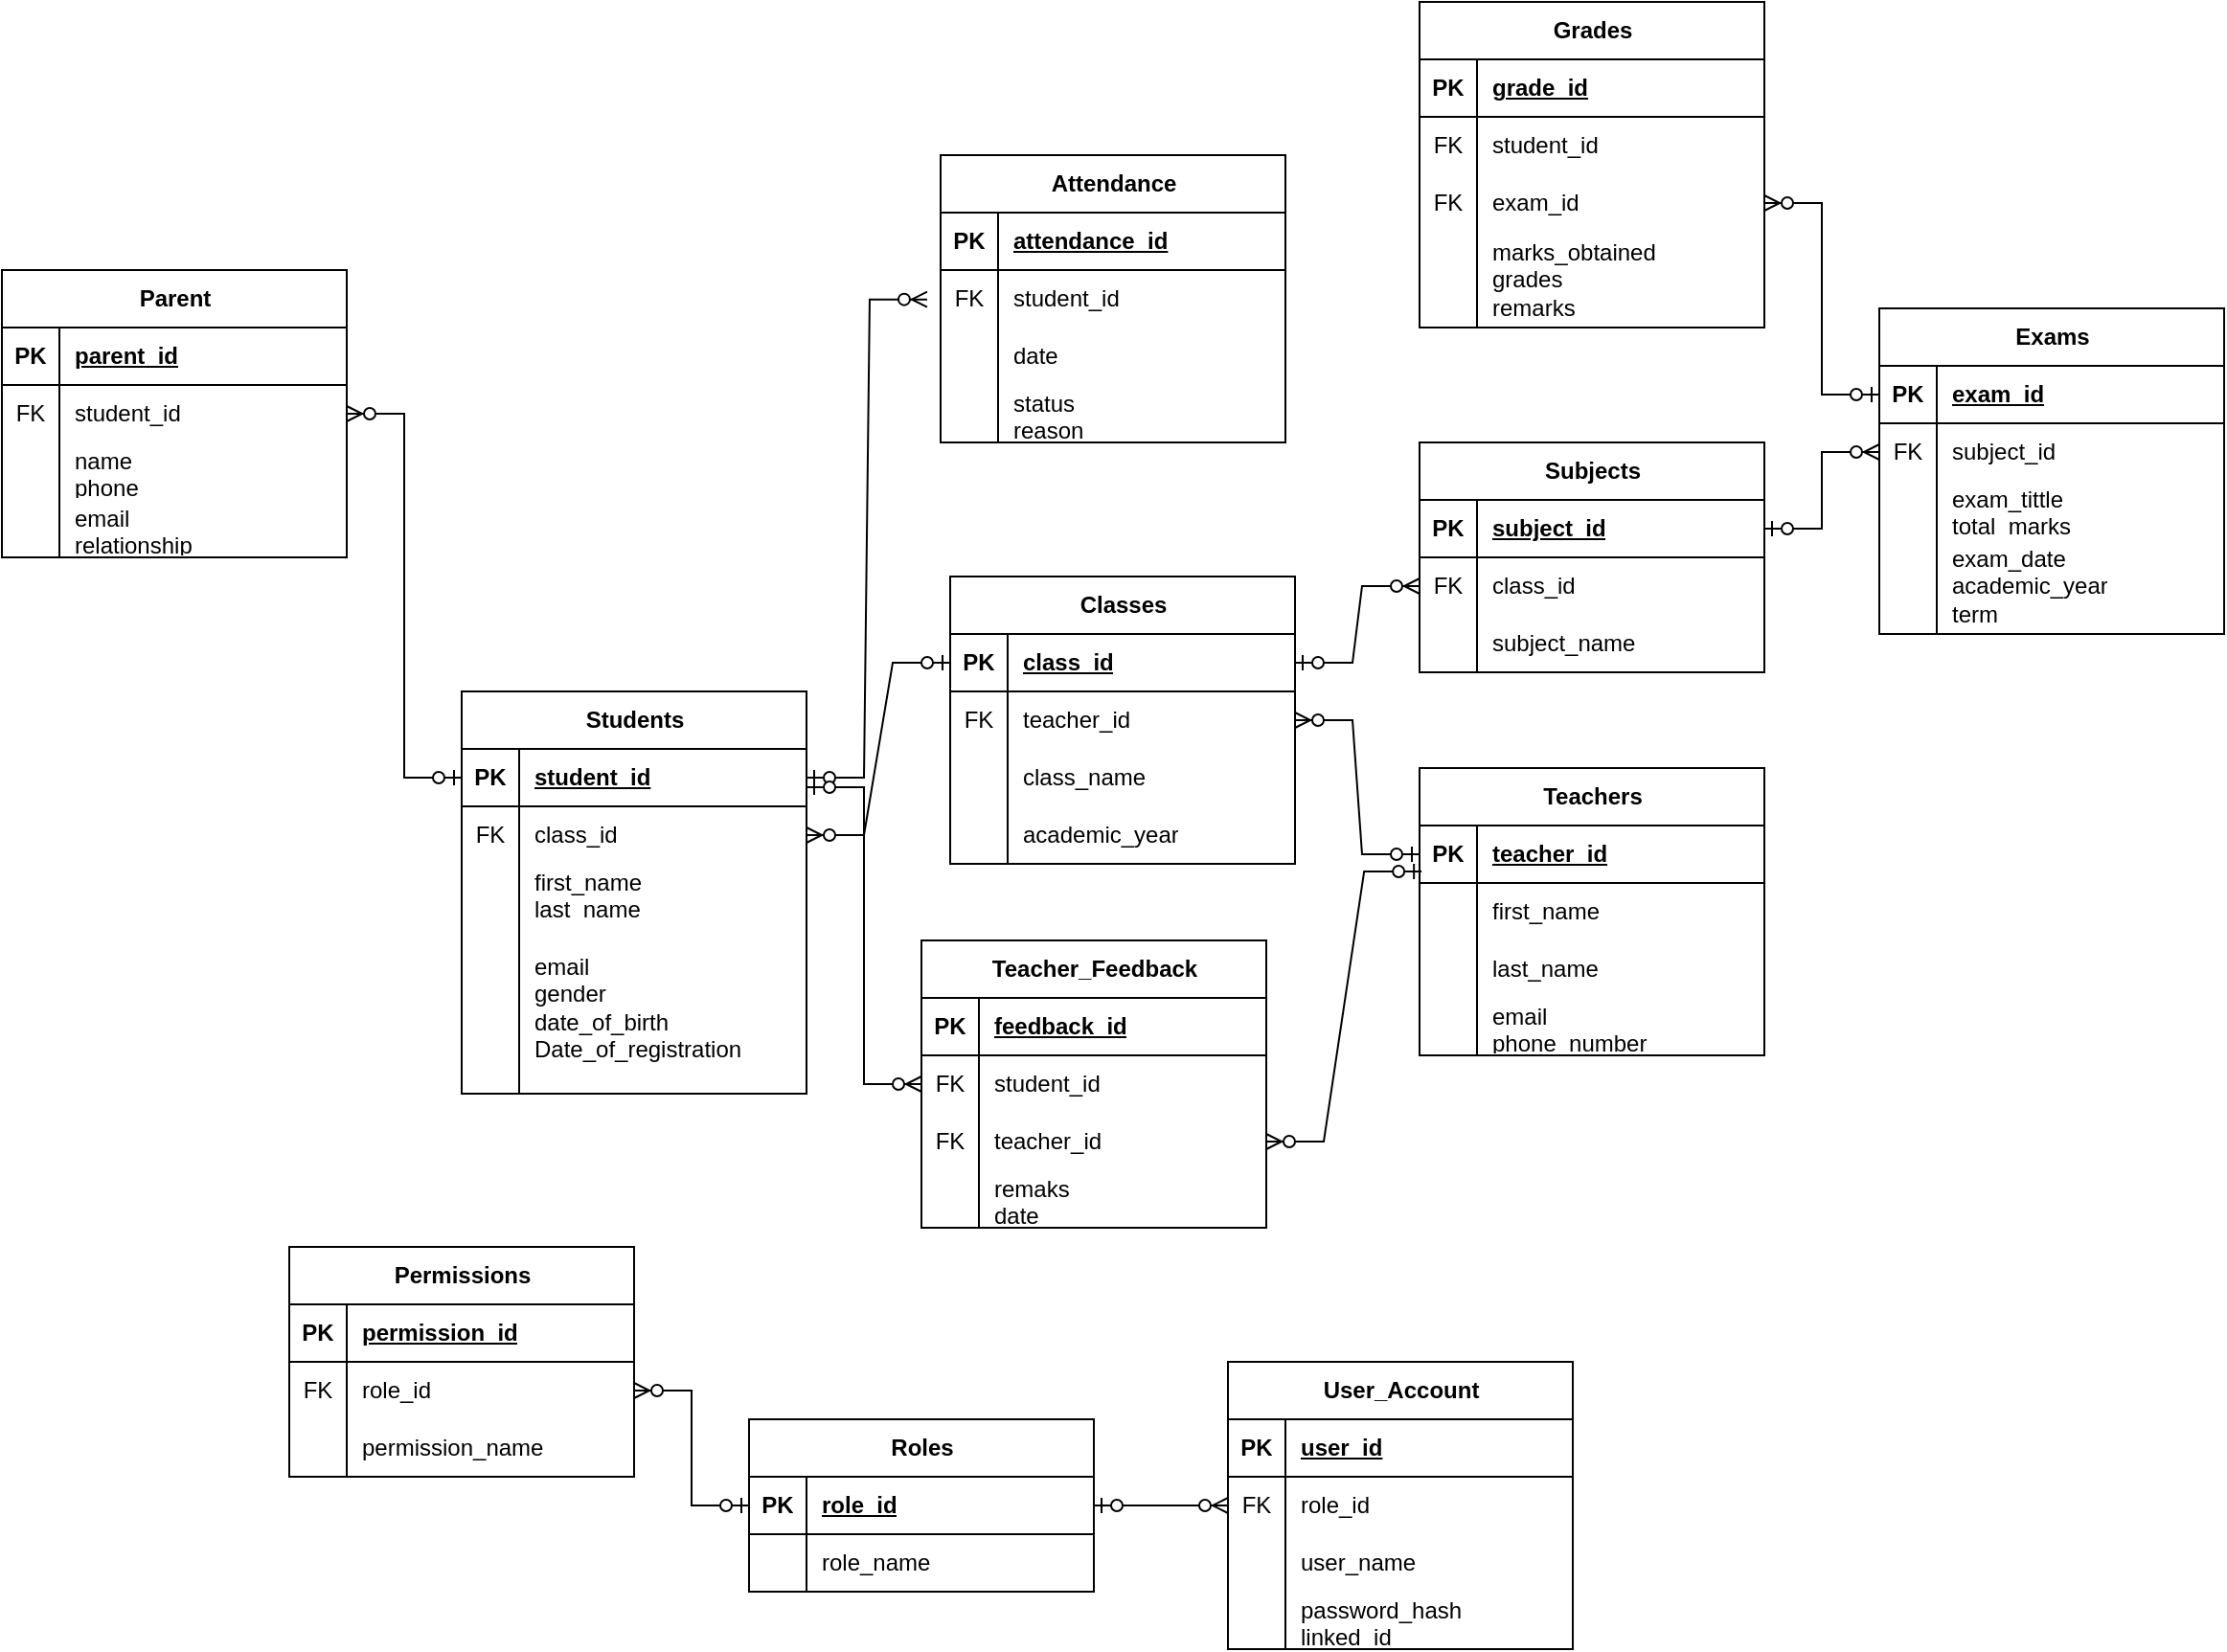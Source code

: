 <mxfile version="26.2.2">
  <diagram id="R2lEEEUBdFMjLlhIrx00" name="Page-1">
    <mxGraphModel dx="1877" dy="1664" grid="1" gridSize="10" guides="1" tooltips="1" connect="1" arrows="1" fold="1" page="1" pageScale="1" pageWidth="850" pageHeight="1100" math="0" shadow="0" extFonts="Permanent Marker^https://fonts.googleapis.com/css?family=Permanent+Marker">
      <root>
        <mxCell id="0" />
        <mxCell id="1" parent="0" />
        <mxCell id="EGxuJ9Sn9qYfbI9PduXL-1" value="Students" style="shape=table;startSize=30;container=1;collapsible=1;childLayout=tableLayout;fixedRows=1;rowLines=0;fontStyle=1;align=center;resizeLast=1;html=1;" vertex="1" parent="1">
          <mxGeometry x="80" y="-110" width="180" height="210" as="geometry" />
        </mxCell>
        <mxCell id="EGxuJ9Sn9qYfbI9PduXL-2" value="" style="shape=tableRow;horizontal=0;startSize=0;swimlaneHead=0;swimlaneBody=0;fillColor=none;collapsible=0;dropTarget=0;points=[[0,0.5],[1,0.5]];portConstraint=eastwest;top=0;left=0;right=0;bottom=1;" vertex="1" parent="EGxuJ9Sn9qYfbI9PduXL-1">
          <mxGeometry y="30" width="180" height="30" as="geometry" />
        </mxCell>
        <mxCell id="EGxuJ9Sn9qYfbI9PduXL-3" value="PK" style="shape=partialRectangle;connectable=0;fillColor=none;top=0;left=0;bottom=0;right=0;fontStyle=1;overflow=hidden;whiteSpace=wrap;html=1;" vertex="1" parent="EGxuJ9Sn9qYfbI9PduXL-2">
          <mxGeometry width="30" height="30" as="geometry">
            <mxRectangle width="30" height="30" as="alternateBounds" />
          </mxGeometry>
        </mxCell>
        <mxCell id="EGxuJ9Sn9qYfbI9PduXL-4" value="student_id" style="shape=partialRectangle;connectable=0;fillColor=none;top=0;left=0;bottom=0;right=0;align=left;spacingLeft=6;fontStyle=5;overflow=hidden;whiteSpace=wrap;html=1;" vertex="1" parent="EGxuJ9Sn9qYfbI9PduXL-2">
          <mxGeometry x="30" width="150" height="30" as="geometry">
            <mxRectangle width="150" height="30" as="alternateBounds" />
          </mxGeometry>
        </mxCell>
        <mxCell id="EGxuJ9Sn9qYfbI9PduXL-5" value="" style="shape=tableRow;horizontal=0;startSize=0;swimlaneHead=0;swimlaneBody=0;fillColor=none;collapsible=0;dropTarget=0;points=[[0,0.5],[1,0.5]];portConstraint=eastwest;top=0;left=0;right=0;bottom=0;" vertex="1" parent="EGxuJ9Sn9qYfbI9PduXL-1">
          <mxGeometry y="60" width="180" height="30" as="geometry" />
        </mxCell>
        <mxCell id="EGxuJ9Sn9qYfbI9PduXL-6" value="FK" style="shape=partialRectangle;connectable=0;fillColor=none;top=0;left=0;bottom=0;right=0;editable=1;overflow=hidden;whiteSpace=wrap;html=1;" vertex="1" parent="EGxuJ9Sn9qYfbI9PduXL-5">
          <mxGeometry width="30" height="30" as="geometry">
            <mxRectangle width="30" height="30" as="alternateBounds" />
          </mxGeometry>
        </mxCell>
        <mxCell id="EGxuJ9Sn9qYfbI9PduXL-7" value="class_id" style="shape=partialRectangle;connectable=0;fillColor=none;top=0;left=0;bottom=0;right=0;align=left;spacingLeft=6;overflow=hidden;whiteSpace=wrap;html=1;" vertex="1" parent="EGxuJ9Sn9qYfbI9PduXL-5">
          <mxGeometry x="30" width="150" height="30" as="geometry">
            <mxRectangle width="150" height="30" as="alternateBounds" />
          </mxGeometry>
        </mxCell>
        <mxCell id="EGxuJ9Sn9qYfbI9PduXL-8" value="" style="shape=tableRow;horizontal=0;startSize=0;swimlaneHead=0;swimlaneBody=0;fillColor=none;collapsible=0;dropTarget=0;points=[[0,0.5],[1,0.5]];portConstraint=eastwest;top=0;left=0;right=0;bottom=0;" vertex="1" parent="EGxuJ9Sn9qYfbI9PduXL-1">
          <mxGeometry y="90" width="180" height="30" as="geometry" />
        </mxCell>
        <mxCell id="EGxuJ9Sn9qYfbI9PduXL-9" value="" style="shape=partialRectangle;connectable=0;fillColor=none;top=0;left=0;bottom=0;right=0;editable=1;overflow=hidden;whiteSpace=wrap;html=1;" vertex="1" parent="EGxuJ9Sn9qYfbI9PduXL-8">
          <mxGeometry width="30" height="30" as="geometry">
            <mxRectangle width="30" height="30" as="alternateBounds" />
          </mxGeometry>
        </mxCell>
        <mxCell id="EGxuJ9Sn9qYfbI9PduXL-10" value="first_name&lt;div&gt;last_name&lt;/div&gt;&lt;div&gt;&lt;br&gt;&lt;/div&gt;" style="shape=partialRectangle;connectable=0;fillColor=none;top=0;left=0;bottom=0;right=0;align=left;spacingLeft=6;overflow=hidden;whiteSpace=wrap;html=1;" vertex="1" parent="EGxuJ9Sn9qYfbI9PduXL-8">
          <mxGeometry x="30" width="150" height="30" as="geometry">
            <mxRectangle width="150" height="30" as="alternateBounds" />
          </mxGeometry>
        </mxCell>
        <mxCell id="EGxuJ9Sn9qYfbI9PduXL-11" value="" style="shape=tableRow;horizontal=0;startSize=0;swimlaneHead=0;swimlaneBody=0;fillColor=none;collapsible=0;dropTarget=0;points=[[0,0.5],[1,0.5]];portConstraint=eastwest;top=0;left=0;right=0;bottom=0;" vertex="1" parent="EGxuJ9Sn9qYfbI9PduXL-1">
          <mxGeometry y="120" width="180" height="90" as="geometry" />
        </mxCell>
        <mxCell id="EGxuJ9Sn9qYfbI9PduXL-12" value="" style="shape=partialRectangle;connectable=0;fillColor=none;top=0;left=0;bottom=0;right=0;editable=1;overflow=hidden;whiteSpace=wrap;html=1;" vertex="1" parent="EGxuJ9Sn9qYfbI9PduXL-11">
          <mxGeometry width="30" height="90" as="geometry">
            <mxRectangle width="30" height="90" as="alternateBounds" />
          </mxGeometry>
        </mxCell>
        <mxCell id="EGxuJ9Sn9qYfbI9PduXL-13" value="&lt;div&gt;email&lt;/div&gt;&lt;div&gt;gender&lt;/div&gt;&lt;div&gt;date_of_birth&lt;/div&gt;&lt;div&gt;Date_of_registration&lt;/div&gt;" style="shape=partialRectangle;connectable=0;fillColor=none;top=0;left=0;bottom=0;right=0;align=left;spacingLeft=6;overflow=hidden;whiteSpace=wrap;html=1;" vertex="1" parent="EGxuJ9Sn9qYfbI9PduXL-11">
          <mxGeometry x="30" width="150" height="90" as="geometry">
            <mxRectangle width="150" height="90" as="alternateBounds" />
          </mxGeometry>
        </mxCell>
        <mxCell id="EGxuJ9Sn9qYfbI9PduXL-27" value="Classes" style="shape=table;startSize=30;container=1;collapsible=1;childLayout=tableLayout;fixedRows=1;rowLines=0;fontStyle=1;align=center;resizeLast=1;html=1;" vertex="1" parent="1">
          <mxGeometry x="335" y="-170" width="180" height="150" as="geometry" />
        </mxCell>
        <mxCell id="EGxuJ9Sn9qYfbI9PduXL-28" value="" style="shape=tableRow;horizontal=0;startSize=0;swimlaneHead=0;swimlaneBody=0;fillColor=none;collapsible=0;dropTarget=0;points=[[0,0.5],[1,0.5]];portConstraint=eastwest;top=0;left=0;right=0;bottom=1;" vertex="1" parent="EGxuJ9Sn9qYfbI9PduXL-27">
          <mxGeometry y="30" width="180" height="30" as="geometry" />
        </mxCell>
        <mxCell id="EGxuJ9Sn9qYfbI9PduXL-29" value="PK" style="shape=partialRectangle;connectable=0;fillColor=none;top=0;left=0;bottom=0;right=0;fontStyle=1;overflow=hidden;whiteSpace=wrap;html=1;" vertex="1" parent="EGxuJ9Sn9qYfbI9PduXL-28">
          <mxGeometry width="30" height="30" as="geometry">
            <mxRectangle width="30" height="30" as="alternateBounds" />
          </mxGeometry>
        </mxCell>
        <mxCell id="EGxuJ9Sn9qYfbI9PduXL-30" value="class_id" style="shape=partialRectangle;connectable=0;fillColor=none;top=0;left=0;bottom=0;right=0;align=left;spacingLeft=6;fontStyle=5;overflow=hidden;whiteSpace=wrap;html=1;" vertex="1" parent="EGxuJ9Sn9qYfbI9PduXL-28">
          <mxGeometry x="30" width="150" height="30" as="geometry">
            <mxRectangle width="150" height="30" as="alternateBounds" />
          </mxGeometry>
        </mxCell>
        <mxCell id="EGxuJ9Sn9qYfbI9PduXL-31" value="" style="shape=tableRow;horizontal=0;startSize=0;swimlaneHead=0;swimlaneBody=0;fillColor=none;collapsible=0;dropTarget=0;points=[[0,0.5],[1,0.5]];portConstraint=eastwest;top=0;left=0;right=0;bottom=0;" vertex="1" parent="EGxuJ9Sn9qYfbI9PduXL-27">
          <mxGeometry y="60" width="180" height="30" as="geometry" />
        </mxCell>
        <mxCell id="EGxuJ9Sn9qYfbI9PduXL-32" value="FK" style="shape=partialRectangle;connectable=0;fillColor=none;top=0;left=0;bottom=0;right=0;editable=1;overflow=hidden;whiteSpace=wrap;html=1;" vertex="1" parent="EGxuJ9Sn9qYfbI9PduXL-31">
          <mxGeometry width="30" height="30" as="geometry">
            <mxRectangle width="30" height="30" as="alternateBounds" />
          </mxGeometry>
        </mxCell>
        <mxCell id="EGxuJ9Sn9qYfbI9PduXL-33" value="teacher_id" style="shape=partialRectangle;connectable=0;fillColor=none;top=0;left=0;bottom=0;right=0;align=left;spacingLeft=6;overflow=hidden;whiteSpace=wrap;html=1;" vertex="1" parent="EGxuJ9Sn9qYfbI9PduXL-31">
          <mxGeometry x="30" width="150" height="30" as="geometry">
            <mxRectangle width="150" height="30" as="alternateBounds" />
          </mxGeometry>
        </mxCell>
        <mxCell id="EGxuJ9Sn9qYfbI9PduXL-34" value="" style="shape=tableRow;horizontal=0;startSize=0;swimlaneHead=0;swimlaneBody=0;fillColor=none;collapsible=0;dropTarget=0;points=[[0,0.5],[1,0.5]];portConstraint=eastwest;top=0;left=0;right=0;bottom=0;" vertex="1" parent="EGxuJ9Sn9qYfbI9PduXL-27">
          <mxGeometry y="90" width="180" height="30" as="geometry" />
        </mxCell>
        <mxCell id="EGxuJ9Sn9qYfbI9PduXL-35" value="" style="shape=partialRectangle;connectable=0;fillColor=none;top=0;left=0;bottom=0;right=0;editable=1;overflow=hidden;whiteSpace=wrap;html=1;" vertex="1" parent="EGxuJ9Sn9qYfbI9PduXL-34">
          <mxGeometry width="30" height="30" as="geometry">
            <mxRectangle width="30" height="30" as="alternateBounds" />
          </mxGeometry>
        </mxCell>
        <mxCell id="EGxuJ9Sn9qYfbI9PduXL-36" value="class_name" style="shape=partialRectangle;connectable=0;fillColor=none;top=0;left=0;bottom=0;right=0;align=left;spacingLeft=6;overflow=hidden;whiteSpace=wrap;html=1;" vertex="1" parent="EGxuJ9Sn9qYfbI9PduXL-34">
          <mxGeometry x="30" width="150" height="30" as="geometry">
            <mxRectangle width="150" height="30" as="alternateBounds" />
          </mxGeometry>
        </mxCell>
        <mxCell id="EGxuJ9Sn9qYfbI9PduXL-37" value="" style="shape=tableRow;horizontal=0;startSize=0;swimlaneHead=0;swimlaneBody=0;fillColor=none;collapsible=0;dropTarget=0;points=[[0,0.5],[1,0.5]];portConstraint=eastwest;top=0;left=0;right=0;bottom=0;" vertex="1" parent="EGxuJ9Sn9qYfbI9PduXL-27">
          <mxGeometry y="120" width="180" height="30" as="geometry" />
        </mxCell>
        <mxCell id="EGxuJ9Sn9qYfbI9PduXL-38" value="" style="shape=partialRectangle;connectable=0;fillColor=none;top=0;left=0;bottom=0;right=0;editable=1;overflow=hidden;whiteSpace=wrap;html=1;" vertex="1" parent="EGxuJ9Sn9qYfbI9PduXL-37">
          <mxGeometry width="30" height="30" as="geometry">
            <mxRectangle width="30" height="30" as="alternateBounds" />
          </mxGeometry>
        </mxCell>
        <mxCell id="EGxuJ9Sn9qYfbI9PduXL-39" value="academic_year" style="shape=partialRectangle;connectable=0;fillColor=none;top=0;left=0;bottom=0;right=0;align=left;spacingLeft=6;overflow=hidden;whiteSpace=wrap;html=1;" vertex="1" parent="EGxuJ9Sn9qYfbI9PduXL-37">
          <mxGeometry x="30" width="150" height="30" as="geometry">
            <mxRectangle width="150" height="30" as="alternateBounds" />
          </mxGeometry>
        </mxCell>
        <mxCell id="EGxuJ9Sn9qYfbI9PduXL-40" value="Subjects" style="shape=table;startSize=30;container=1;collapsible=1;childLayout=tableLayout;fixedRows=1;rowLines=0;fontStyle=1;align=center;resizeLast=1;html=1;" vertex="1" parent="1">
          <mxGeometry x="580" y="-240" width="180" height="120" as="geometry" />
        </mxCell>
        <mxCell id="EGxuJ9Sn9qYfbI9PduXL-41" value="" style="shape=tableRow;horizontal=0;startSize=0;swimlaneHead=0;swimlaneBody=0;fillColor=none;collapsible=0;dropTarget=0;points=[[0,0.5],[1,0.5]];portConstraint=eastwest;top=0;left=0;right=0;bottom=1;" vertex="1" parent="EGxuJ9Sn9qYfbI9PduXL-40">
          <mxGeometry y="30" width="180" height="30" as="geometry" />
        </mxCell>
        <mxCell id="EGxuJ9Sn9qYfbI9PduXL-42" value="PK" style="shape=partialRectangle;connectable=0;fillColor=none;top=0;left=0;bottom=0;right=0;fontStyle=1;overflow=hidden;whiteSpace=wrap;html=1;" vertex="1" parent="EGxuJ9Sn9qYfbI9PduXL-41">
          <mxGeometry width="30" height="30" as="geometry">
            <mxRectangle width="30" height="30" as="alternateBounds" />
          </mxGeometry>
        </mxCell>
        <mxCell id="EGxuJ9Sn9qYfbI9PduXL-43" value="subject_id" style="shape=partialRectangle;connectable=0;fillColor=none;top=0;left=0;bottom=0;right=0;align=left;spacingLeft=6;fontStyle=5;overflow=hidden;whiteSpace=wrap;html=1;" vertex="1" parent="EGxuJ9Sn9qYfbI9PduXL-41">
          <mxGeometry x="30" width="150" height="30" as="geometry">
            <mxRectangle width="150" height="30" as="alternateBounds" />
          </mxGeometry>
        </mxCell>
        <mxCell id="EGxuJ9Sn9qYfbI9PduXL-44" value="" style="shape=tableRow;horizontal=0;startSize=0;swimlaneHead=0;swimlaneBody=0;fillColor=none;collapsible=0;dropTarget=0;points=[[0,0.5],[1,0.5]];portConstraint=eastwest;top=0;left=0;right=0;bottom=0;" vertex="1" parent="EGxuJ9Sn9qYfbI9PduXL-40">
          <mxGeometry y="60" width="180" height="30" as="geometry" />
        </mxCell>
        <mxCell id="EGxuJ9Sn9qYfbI9PduXL-45" value="FK" style="shape=partialRectangle;connectable=0;fillColor=none;top=0;left=0;bottom=0;right=0;editable=1;overflow=hidden;whiteSpace=wrap;html=1;" vertex="1" parent="EGxuJ9Sn9qYfbI9PduXL-44">
          <mxGeometry width="30" height="30" as="geometry">
            <mxRectangle width="30" height="30" as="alternateBounds" />
          </mxGeometry>
        </mxCell>
        <mxCell id="EGxuJ9Sn9qYfbI9PduXL-46" value="class_id" style="shape=partialRectangle;connectable=0;fillColor=none;top=0;left=0;bottom=0;right=0;align=left;spacingLeft=6;overflow=hidden;whiteSpace=wrap;html=1;" vertex="1" parent="EGxuJ9Sn9qYfbI9PduXL-44">
          <mxGeometry x="30" width="150" height="30" as="geometry">
            <mxRectangle width="150" height="30" as="alternateBounds" />
          </mxGeometry>
        </mxCell>
        <mxCell id="EGxuJ9Sn9qYfbI9PduXL-47" value="" style="shape=tableRow;horizontal=0;startSize=0;swimlaneHead=0;swimlaneBody=0;fillColor=none;collapsible=0;dropTarget=0;points=[[0,0.5],[1,0.5]];portConstraint=eastwest;top=0;left=0;right=0;bottom=0;" vertex="1" parent="EGxuJ9Sn9qYfbI9PduXL-40">
          <mxGeometry y="90" width="180" height="30" as="geometry" />
        </mxCell>
        <mxCell id="EGxuJ9Sn9qYfbI9PduXL-48" value="" style="shape=partialRectangle;connectable=0;fillColor=none;top=0;left=0;bottom=0;right=0;editable=1;overflow=hidden;whiteSpace=wrap;html=1;" vertex="1" parent="EGxuJ9Sn9qYfbI9PduXL-47">
          <mxGeometry width="30" height="30" as="geometry">
            <mxRectangle width="30" height="30" as="alternateBounds" />
          </mxGeometry>
        </mxCell>
        <mxCell id="EGxuJ9Sn9qYfbI9PduXL-49" value="subject_name" style="shape=partialRectangle;connectable=0;fillColor=none;top=0;left=0;bottom=0;right=0;align=left;spacingLeft=6;overflow=hidden;whiteSpace=wrap;html=1;" vertex="1" parent="EGxuJ9Sn9qYfbI9PduXL-47">
          <mxGeometry x="30" width="150" height="30" as="geometry">
            <mxRectangle width="150" height="30" as="alternateBounds" />
          </mxGeometry>
        </mxCell>
        <mxCell id="EGxuJ9Sn9qYfbI9PduXL-53" value="Teachers" style="shape=table;startSize=30;container=1;collapsible=1;childLayout=tableLayout;fixedRows=1;rowLines=0;fontStyle=1;align=center;resizeLast=1;html=1;" vertex="1" parent="1">
          <mxGeometry x="580" y="-70" width="180" height="150" as="geometry" />
        </mxCell>
        <mxCell id="EGxuJ9Sn9qYfbI9PduXL-54" value="" style="shape=tableRow;horizontal=0;startSize=0;swimlaneHead=0;swimlaneBody=0;fillColor=none;collapsible=0;dropTarget=0;points=[[0,0.5],[1,0.5]];portConstraint=eastwest;top=0;left=0;right=0;bottom=1;" vertex="1" parent="EGxuJ9Sn9qYfbI9PduXL-53">
          <mxGeometry y="30" width="180" height="30" as="geometry" />
        </mxCell>
        <mxCell id="EGxuJ9Sn9qYfbI9PduXL-55" value="PK" style="shape=partialRectangle;connectable=0;fillColor=none;top=0;left=0;bottom=0;right=0;fontStyle=1;overflow=hidden;whiteSpace=wrap;html=1;" vertex="1" parent="EGxuJ9Sn9qYfbI9PduXL-54">
          <mxGeometry width="30" height="30" as="geometry">
            <mxRectangle width="30" height="30" as="alternateBounds" />
          </mxGeometry>
        </mxCell>
        <mxCell id="EGxuJ9Sn9qYfbI9PduXL-56" value="teacher_id" style="shape=partialRectangle;connectable=0;fillColor=none;top=0;left=0;bottom=0;right=0;align=left;spacingLeft=6;fontStyle=5;overflow=hidden;whiteSpace=wrap;html=1;" vertex="1" parent="EGxuJ9Sn9qYfbI9PduXL-54">
          <mxGeometry x="30" width="150" height="30" as="geometry">
            <mxRectangle width="150" height="30" as="alternateBounds" />
          </mxGeometry>
        </mxCell>
        <mxCell id="EGxuJ9Sn9qYfbI9PduXL-57" value="" style="shape=tableRow;horizontal=0;startSize=0;swimlaneHead=0;swimlaneBody=0;fillColor=none;collapsible=0;dropTarget=0;points=[[0,0.5],[1,0.5]];portConstraint=eastwest;top=0;left=0;right=0;bottom=0;" vertex="1" parent="EGxuJ9Sn9qYfbI9PduXL-53">
          <mxGeometry y="60" width="180" height="30" as="geometry" />
        </mxCell>
        <mxCell id="EGxuJ9Sn9qYfbI9PduXL-58" value="" style="shape=partialRectangle;connectable=0;fillColor=none;top=0;left=0;bottom=0;right=0;editable=1;overflow=hidden;whiteSpace=wrap;html=1;" vertex="1" parent="EGxuJ9Sn9qYfbI9PduXL-57">
          <mxGeometry width="30" height="30" as="geometry">
            <mxRectangle width="30" height="30" as="alternateBounds" />
          </mxGeometry>
        </mxCell>
        <mxCell id="EGxuJ9Sn9qYfbI9PduXL-59" value="first_name" style="shape=partialRectangle;connectable=0;fillColor=none;top=0;left=0;bottom=0;right=0;align=left;spacingLeft=6;overflow=hidden;whiteSpace=wrap;html=1;" vertex="1" parent="EGxuJ9Sn9qYfbI9PduXL-57">
          <mxGeometry x="30" width="150" height="30" as="geometry">
            <mxRectangle width="150" height="30" as="alternateBounds" />
          </mxGeometry>
        </mxCell>
        <mxCell id="EGxuJ9Sn9qYfbI9PduXL-60" value="" style="shape=tableRow;horizontal=0;startSize=0;swimlaneHead=0;swimlaneBody=0;fillColor=none;collapsible=0;dropTarget=0;points=[[0,0.5],[1,0.5]];portConstraint=eastwest;top=0;left=0;right=0;bottom=0;" vertex="1" parent="EGxuJ9Sn9qYfbI9PduXL-53">
          <mxGeometry y="90" width="180" height="30" as="geometry" />
        </mxCell>
        <mxCell id="EGxuJ9Sn9qYfbI9PduXL-61" value="" style="shape=partialRectangle;connectable=0;fillColor=none;top=0;left=0;bottom=0;right=0;editable=1;overflow=hidden;whiteSpace=wrap;html=1;" vertex="1" parent="EGxuJ9Sn9qYfbI9PduXL-60">
          <mxGeometry width="30" height="30" as="geometry">
            <mxRectangle width="30" height="30" as="alternateBounds" />
          </mxGeometry>
        </mxCell>
        <mxCell id="EGxuJ9Sn9qYfbI9PduXL-62" value="last_name" style="shape=partialRectangle;connectable=0;fillColor=none;top=0;left=0;bottom=0;right=0;align=left;spacingLeft=6;overflow=hidden;whiteSpace=wrap;html=1;" vertex="1" parent="EGxuJ9Sn9qYfbI9PduXL-60">
          <mxGeometry x="30" width="150" height="30" as="geometry">
            <mxRectangle width="150" height="30" as="alternateBounds" />
          </mxGeometry>
        </mxCell>
        <mxCell id="EGxuJ9Sn9qYfbI9PduXL-63" value="" style="shape=tableRow;horizontal=0;startSize=0;swimlaneHead=0;swimlaneBody=0;fillColor=none;collapsible=0;dropTarget=0;points=[[0,0.5],[1,0.5]];portConstraint=eastwest;top=0;left=0;right=0;bottom=0;" vertex="1" parent="EGxuJ9Sn9qYfbI9PduXL-53">
          <mxGeometry y="120" width="180" height="30" as="geometry" />
        </mxCell>
        <mxCell id="EGxuJ9Sn9qYfbI9PduXL-64" value="" style="shape=partialRectangle;connectable=0;fillColor=none;top=0;left=0;bottom=0;right=0;editable=1;overflow=hidden;whiteSpace=wrap;html=1;" vertex="1" parent="EGxuJ9Sn9qYfbI9PduXL-63">
          <mxGeometry width="30" height="30" as="geometry">
            <mxRectangle width="30" height="30" as="alternateBounds" />
          </mxGeometry>
        </mxCell>
        <mxCell id="EGxuJ9Sn9qYfbI9PduXL-65" value="email&lt;div&gt;phone_number&lt;/div&gt;" style="shape=partialRectangle;connectable=0;fillColor=none;top=0;left=0;bottom=0;right=0;align=left;spacingLeft=6;overflow=hidden;whiteSpace=wrap;html=1;" vertex="1" parent="EGxuJ9Sn9qYfbI9PduXL-63">
          <mxGeometry x="30" width="150" height="30" as="geometry">
            <mxRectangle width="150" height="30" as="alternateBounds" />
          </mxGeometry>
        </mxCell>
        <mxCell id="EGxuJ9Sn9qYfbI9PduXL-66" value="Exams" style="shape=table;startSize=30;container=1;collapsible=1;childLayout=tableLayout;fixedRows=1;rowLines=0;fontStyle=1;align=center;resizeLast=1;html=1;" vertex="1" parent="1">
          <mxGeometry x="820" y="-310" width="180" height="170" as="geometry" />
        </mxCell>
        <mxCell id="EGxuJ9Sn9qYfbI9PduXL-67" value="" style="shape=tableRow;horizontal=0;startSize=0;swimlaneHead=0;swimlaneBody=0;fillColor=none;collapsible=0;dropTarget=0;points=[[0,0.5],[1,0.5]];portConstraint=eastwest;top=0;left=0;right=0;bottom=1;" vertex="1" parent="EGxuJ9Sn9qYfbI9PduXL-66">
          <mxGeometry y="30" width="180" height="30" as="geometry" />
        </mxCell>
        <mxCell id="EGxuJ9Sn9qYfbI9PduXL-68" value="PK" style="shape=partialRectangle;connectable=0;fillColor=none;top=0;left=0;bottom=0;right=0;fontStyle=1;overflow=hidden;whiteSpace=wrap;html=1;" vertex="1" parent="EGxuJ9Sn9qYfbI9PduXL-67">
          <mxGeometry width="30" height="30" as="geometry">
            <mxRectangle width="30" height="30" as="alternateBounds" />
          </mxGeometry>
        </mxCell>
        <mxCell id="EGxuJ9Sn9qYfbI9PduXL-69" value="exam_id" style="shape=partialRectangle;connectable=0;fillColor=none;top=0;left=0;bottom=0;right=0;align=left;spacingLeft=6;fontStyle=5;overflow=hidden;whiteSpace=wrap;html=1;" vertex="1" parent="EGxuJ9Sn9qYfbI9PduXL-67">
          <mxGeometry x="30" width="150" height="30" as="geometry">
            <mxRectangle width="150" height="30" as="alternateBounds" />
          </mxGeometry>
        </mxCell>
        <mxCell id="EGxuJ9Sn9qYfbI9PduXL-70" value="" style="shape=tableRow;horizontal=0;startSize=0;swimlaneHead=0;swimlaneBody=0;fillColor=none;collapsible=0;dropTarget=0;points=[[0,0.5],[1,0.5]];portConstraint=eastwest;top=0;left=0;right=0;bottom=0;" vertex="1" parent="EGxuJ9Sn9qYfbI9PduXL-66">
          <mxGeometry y="60" width="180" height="30" as="geometry" />
        </mxCell>
        <mxCell id="EGxuJ9Sn9qYfbI9PduXL-71" value="FK" style="shape=partialRectangle;connectable=0;fillColor=none;top=0;left=0;bottom=0;right=0;editable=1;overflow=hidden;whiteSpace=wrap;html=1;" vertex="1" parent="EGxuJ9Sn9qYfbI9PduXL-70">
          <mxGeometry width="30" height="30" as="geometry">
            <mxRectangle width="30" height="30" as="alternateBounds" />
          </mxGeometry>
        </mxCell>
        <mxCell id="EGxuJ9Sn9qYfbI9PduXL-72" value="subject_id" style="shape=partialRectangle;connectable=0;fillColor=none;top=0;left=0;bottom=0;right=0;align=left;spacingLeft=6;overflow=hidden;whiteSpace=wrap;html=1;" vertex="1" parent="EGxuJ9Sn9qYfbI9PduXL-70">
          <mxGeometry x="30" width="150" height="30" as="geometry">
            <mxRectangle width="150" height="30" as="alternateBounds" />
          </mxGeometry>
        </mxCell>
        <mxCell id="EGxuJ9Sn9qYfbI9PduXL-73" value="" style="shape=tableRow;horizontal=0;startSize=0;swimlaneHead=0;swimlaneBody=0;fillColor=none;collapsible=0;dropTarget=0;points=[[0,0.5],[1,0.5]];portConstraint=eastwest;top=0;left=0;right=0;bottom=0;" vertex="1" parent="EGxuJ9Sn9qYfbI9PduXL-66">
          <mxGeometry y="90" width="180" height="30" as="geometry" />
        </mxCell>
        <mxCell id="EGxuJ9Sn9qYfbI9PduXL-74" value="" style="shape=partialRectangle;connectable=0;fillColor=none;top=0;left=0;bottom=0;right=0;editable=1;overflow=hidden;whiteSpace=wrap;html=1;" vertex="1" parent="EGxuJ9Sn9qYfbI9PduXL-73">
          <mxGeometry width="30" height="30" as="geometry">
            <mxRectangle width="30" height="30" as="alternateBounds" />
          </mxGeometry>
        </mxCell>
        <mxCell id="EGxuJ9Sn9qYfbI9PduXL-75" value="exam_tittle&lt;div&gt;total_marks&lt;/div&gt;" style="shape=partialRectangle;connectable=0;fillColor=none;top=0;left=0;bottom=0;right=0;align=left;spacingLeft=6;overflow=hidden;whiteSpace=wrap;html=1;" vertex="1" parent="EGxuJ9Sn9qYfbI9PduXL-73">
          <mxGeometry x="30" width="150" height="30" as="geometry">
            <mxRectangle width="150" height="30" as="alternateBounds" />
          </mxGeometry>
        </mxCell>
        <mxCell id="EGxuJ9Sn9qYfbI9PduXL-76" value="" style="shape=tableRow;horizontal=0;startSize=0;swimlaneHead=0;swimlaneBody=0;fillColor=none;collapsible=0;dropTarget=0;points=[[0,0.5],[1,0.5]];portConstraint=eastwest;top=0;left=0;right=0;bottom=0;" vertex="1" parent="EGxuJ9Sn9qYfbI9PduXL-66">
          <mxGeometry y="120" width="180" height="50" as="geometry" />
        </mxCell>
        <mxCell id="EGxuJ9Sn9qYfbI9PduXL-77" value="" style="shape=partialRectangle;connectable=0;fillColor=none;top=0;left=0;bottom=0;right=0;editable=1;overflow=hidden;whiteSpace=wrap;html=1;" vertex="1" parent="EGxuJ9Sn9qYfbI9PduXL-76">
          <mxGeometry width="30" height="50" as="geometry">
            <mxRectangle width="30" height="50" as="alternateBounds" />
          </mxGeometry>
        </mxCell>
        <mxCell id="EGxuJ9Sn9qYfbI9PduXL-78" value="exam_date&lt;div&gt;academic_year&lt;/div&gt;&lt;div&gt;term&lt;/div&gt;" style="shape=partialRectangle;connectable=0;fillColor=none;top=0;left=0;bottom=0;right=0;align=left;spacingLeft=6;overflow=hidden;whiteSpace=wrap;html=1;" vertex="1" parent="EGxuJ9Sn9qYfbI9PduXL-76">
          <mxGeometry x="30" width="150" height="50" as="geometry">
            <mxRectangle width="150" height="50" as="alternateBounds" />
          </mxGeometry>
        </mxCell>
        <mxCell id="EGxuJ9Sn9qYfbI9PduXL-79" value="Attendance" style="shape=table;startSize=30;container=1;collapsible=1;childLayout=tableLayout;fixedRows=1;rowLines=0;fontStyle=1;align=center;resizeLast=1;html=1;" vertex="1" parent="1">
          <mxGeometry x="330" y="-390" width="180" height="150" as="geometry" />
        </mxCell>
        <mxCell id="EGxuJ9Sn9qYfbI9PduXL-80" value="" style="shape=tableRow;horizontal=0;startSize=0;swimlaneHead=0;swimlaneBody=0;fillColor=none;collapsible=0;dropTarget=0;points=[[0,0.5],[1,0.5]];portConstraint=eastwest;top=0;left=0;right=0;bottom=1;" vertex="1" parent="EGxuJ9Sn9qYfbI9PduXL-79">
          <mxGeometry y="30" width="180" height="30" as="geometry" />
        </mxCell>
        <mxCell id="EGxuJ9Sn9qYfbI9PduXL-81" value="PK" style="shape=partialRectangle;connectable=0;fillColor=none;top=0;left=0;bottom=0;right=0;fontStyle=1;overflow=hidden;whiteSpace=wrap;html=1;" vertex="1" parent="EGxuJ9Sn9qYfbI9PduXL-80">
          <mxGeometry width="30" height="30" as="geometry">
            <mxRectangle width="30" height="30" as="alternateBounds" />
          </mxGeometry>
        </mxCell>
        <mxCell id="EGxuJ9Sn9qYfbI9PduXL-82" value="attendance_id" style="shape=partialRectangle;connectable=0;fillColor=none;top=0;left=0;bottom=0;right=0;align=left;spacingLeft=6;fontStyle=5;overflow=hidden;whiteSpace=wrap;html=1;" vertex="1" parent="EGxuJ9Sn9qYfbI9PduXL-80">
          <mxGeometry x="30" width="150" height="30" as="geometry">
            <mxRectangle width="150" height="30" as="alternateBounds" />
          </mxGeometry>
        </mxCell>
        <mxCell id="EGxuJ9Sn9qYfbI9PduXL-83" value="" style="shape=tableRow;horizontal=0;startSize=0;swimlaneHead=0;swimlaneBody=0;fillColor=none;collapsible=0;dropTarget=0;points=[[0,0.5],[1,0.5]];portConstraint=eastwest;top=0;left=0;right=0;bottom=0;" vertex="1" parent="EGxuJ9Sn9qYfbI9PduXL-79">
          <mxGeometry y="60" width="180" height="30" as="geometry" />
        </mxCell>
        <mxCell id="EGxuJ9Sn9qYfbI9PduXL-84" value="FK" style="shape=partialRectangle;connectable=0;fillColor=none;top=0;left=0;bottom=0;right=0;editable=1;overflow=hidden;whiteSpace=wrap;html=1;" vertex="1" parent="EGxuJ9Sn9qYfbI9PduXL-83">
          <mxGeometry width="30" height="30" as="geometry">
            <mxRectangle width="30" height="30" as="alternateBounds" />
          </mxGeometry>
        </mxCell>
        <mxCell id="EGxuJ9Sn9qYfbI9PduXL-85" value="student_id" style="shape=partialRectangle;connectable=0;fillColor=none;top=0;left=0;bottom=0;right=0;align=left;spacingLeft=6;overflow=hidden;whiteSpace=wrap;html=1;" vertex="1" parent="EGxuJ9Sn9qYfbI9PduXL-83">
          <mxGeometry x="30" width="150" height="30" as="geometry">
            <mxRectangle width="150" height="30" as="alternateBounds" />
          </mxGeometry>
        </mxCell>
        <mxCell id="EGxuJ9Sn9qYfbI9PduXL-86" value="" style="shape=tableRow;horizontal=0;startSize=0;swimlaneHead=0;swimlaneBody=0;fillColor=none;collapsible=0;dropTarget=0;points=[[0,0.5],[1,0.5]];portConstraint=eastwest;top=0;left=0;right=0;bottom=0;" vertex="1" parent="EGxuJ9Sn9qYfbI9PduXL-79">
          <mxGeometry y="90" width="180" height="30" as="geometry" />
        </mxCell>
        <mxCell id="EGxuJ9Sn9qYfbI9PduXL-87" value="" style="shape=partialRectangle;connectable=0;fillColor=none;top=0;left=0;bottom=0;right=0;editable=1;overflow=hidden;whiteSpace=wrap;html=1;" vertex="1" parent="EGxuJ9Sn9qYfbI9PduXL-86">
          <mxGeometry width="30" height="30" as="geometry">
            <mxRectangle width="30" height="30" as="alternateBounds" />
          </mxGeometry>
        </mxCell>
        <mxCell id="EGxuJ9Sn9qYfbI9PduXL-88" value="date" style="shape=partialRectangle;connectable=0;fillColor=none;top=0;left=0;bottom=0;right=0;align=left;spacingLeft=6;overflow=hidden;whiteSpace=wrap;html=1;" vertex="1" parent="EGxuJ9Sn9qYfbI9PduXL-86">
          <mxGeometry x="30" width="150" height="30" as="geometry">
            <mxRectangle width="150" height="30" as="alternateBounds" />
          </mxGeometry>
        </mxCell>
        <mxCell id="EGxuJ9Sn9qYfbI9PduXL-89" value="" style="shape=tableRow;horizontal=0;startSize=0;swimlaneHead=0;swimlaneBody=0;fillColor=none;collapsible=0;dropTarget=0;points=[[0,0.5],[1,0.5]];portConstraint=eastwest;top=0;left=0;right=0;bottom=0;" vertex="1" parent="EGxuJ9Sn9qYfbI9PduXL-79">
          <mxGeometry y="120" width="180" height="30" as="geometry" />
        </mxCell>
        <mxCell id="EGxuJ9Sn9qYfbI9PduXL-90" value="" style="shape=partialRectangle;connectable=0;fillColor=none;top=0;left=0;bottom=0;right=0;editable=1;overflow=hidden;whiteSpace=wrap;html=1;" vertex="1" parent="EGxuJ9Sn9qYfbI9PduXL-89">
          <mxGeometry width="30" height="30" as="geometry">
            <mxRectangle width="30" height="30" as="alternateBounds" />
          </mxGeometry>
        </mxCell>
        <mxCell id="EGxuJ9Sn9qYfbI9PduXL-91" value="status&lt;div&gt;reason&lt;/div&gt;" style="shape=partialRectangle;connectable=0;fillColor=none;top=0;left=0;bottom=0;right=0;align=left;spacingLeft=6;overflow=hidden;whiteSpace=wrap;html=1;" vertex="1" parent="EGxuJ9Sn9qYfbI9PduXL-89">
          <mxGeometry x="30" width="150" height="30" as="geometry">
            <mxRectangle width="150" height="30" as="alternateBounds" />
          </mxGeometry>
        </mxCell>
        <mxCell id="EGxuJ9Sn9qYfbI9PduXL-92" value="Grades" style="shape=table;startSize=30;container=1;collapsible=1;childLayout=tableLayout;fixedRows=1;rowLines=0;fontStyle=1;align=center;resizeLast=1;html=1;" vertex="1" parent="1">
          <mxGeometry x="580" y="-470" width="180" height="170" as="geometry" />
        </mxCell>
        <mxCell id="EGxuJ9Sn9qYfbI9PduXL-93" value="" style="shape=tableRow;horizontal=0;startSize=0;swimlaneHead=0;swimlaneBody=0;fillColor=none;collapsible=0;dropTarget=0;points=[[0,0.5],[1,0.5]];portConstraint=eastwest;top=0;left=0;right=0;bottom=1;" vertex="1" parent="EGxuJ9Sn9qYfbI9PduXL-92">
          <mxGeometry y="30" width="180" height="30" as="geometry" />
        </mxCell>
        <mxCell id="EGxuJ9Sn9qYfbI9PduXL-94" value="PK" style="shape=partialRectangle;connectable=0;fillColor=none;top=0;left=0;bottom=0;right=0;fontStyle=1;overflow=hidden;whiteSpace=wrap;html=1;" vertex="1" parent="EGxuJ9Sn9qYfbI9PduXL-93">
          <mxGeometry width="30" height="30" as="geometry">
            <mxRectangle width="30" height="30" as="alternateBounds" />
          </mxGeometry>
        </mxCell>
        <mxCell id="EGxuJ9Sn9qYfbI9PduXL-95" value="grade_id" style="shape=partialRectangle;connectable=0;fillColor=none;top=0;left=0;bottom=0;right=0;align=left;spacingLeft=6;fontStyle=5;overflow=hidden;whiteSpace=wrap;html=1;" vertex="1" parent="EGxuJ9Sn9qYfbI9PduXL-93">
          <mxGeometry x="30" width="150" height="30" as="geometry">
            <mxRectangle width="150" height="30" as="alternateBounds" />
          </mxGeometry>
        </mxCell>
        <mxCell id="EGxuJ9Sn9qYfbI9PduXL-96" value="" style="shape=tableRow;horizontal=0;startSize=0;swimlaneHead=0;swimlaneBody=0;fillColor=none;collapsible=0;dropTarget=0;points=[[0,0.5],[1,0.5]];portConstraint=eastwest;top=0;left=0;right=0;bottom=0;" vertex="1" parent="EGxuJ9Sn9qYfbI9PduXL-92">
          <mxGeometry y="60" width="180" height="30" as="geometry" />
        </mxCell>
        <mxCell id="EGxuJ9Sn9qYfbI9PduXL-97" value="FK" style="shape=partialRectangle;connectable=0;fillColor=none;top=0;left=0;bottom=0;right=0;editable=1;overflow=hidden;whiteSpace=wrap;html=1;" vertex="1" parent="EGxuJ9Sn9qYfbI9PduXL-96">
          <mxGeometry width="30" height="30" as="geometry">
            <mxRectangle width="30" height="30" as="alternateBounds" />
          </mxGeometry>
        </mxCell>
        <mxCell id="EGxuJ9Sn9qYfbI9PduXL-98" value="student_id" style="shape=partialRectangle;connectable=0;fillColor=none;top=0;left=0;bottom=0;right=0;align=left;spacingLeft=6;overflow=hidden;whiteSpace=wrap;html=1;" vertex="1" parent="EGxuJ9Sn9qYfbI9PduXL-96">
          <mxGeometry x="30" width="150" height="30" as="geometry">
            <mxRectangle width="150" height="30" as="alternateBounds" />
          </mxGeometry>
        </mxCell>
        <mxCell id="EGxuJ9Sn9qYfbI9PduXL-99" value="" style="shape=tableRow;horizontal=0;startSize=0;swimlaneHead=0;swimlaneBody=0;fillColor=none;collapsible=0;dropTarget=0;points=[[0,0.5],[1,0.5]];portConstraint=eastwest;top=0;left=0;right=0;bottom=0;" vertex="1" parent="EGxuJ9Sn9qYfbI9PduXL-92">
          <mxGeometry y="90" width="180" height="30" as="geometry" />
        </mxCell>
        <mxCell id="EGxuJ9Sn9qYfbI9PduXL-100" value="FK" style="shape=partialRectangle;connectable=0;fillColor=none;top=0;left=0;bottom=0;right=0;editable=1;overflow=hidden;whiteSpace=wrap;html=1;" vertex="1" parent="EGxuJ9Sn9qYfbI9PduXL-99">
          <mxGeometry width="30" height="30" as="geometry">
            <mxRectangle width="30" height="30" as="alternateBounds" />
          </mxGeometry>
        </mxCell>
        <mxCell id="EGxuJ9Sn9qYfbI9PduXL-101" value="exam_id" style="shape=partialRectangle;connectable=0;fillColor=none;top=0;left=0;bottom=0;right=0;align=left;spacingLeft=6;overflow=hidden;whiteSpace=wrap;html=1;" vertex="1" parent="EGxuJ9Sn9qYfbI9PduXL-99">
          <mxGeometry x="30" width="150" height="30" as="geometry">
            <mxRectangle width="150" height="30" as="alternateBounds" />
          </mxGeometry>
        </mxCell>
        <mxCell id="EGxuJ9Sn9qYfbI9PduXL-102" value="" style="shape=tableRow;horizontal=0;startSize=0;swimlaneHead=0;swimlaneBody=0;fillColor=none;collapsible=0;dropTarget=0;points=[[0,0.5],[1,0.5]];portConstraint=eastwest;top=0;left=0;right=0;bottom=0;" vertex="1" parent="EGxuJ9Sn9qYfbI9PduXL-92">
          <mxGeometry y="120" width="180" height="50" as="geometry" />
        </mxCell>
        <mxCell id="EGxuJ9Sn9qYfbI9PduXL-103" value="" style="shape=partialRectangle;connectable=0;fillColor=none;top=0;left=0;bottom=0;right=0;editable=1;overflow=hidden;whiteSpace=wrap;html=1;" vertex="1" parent="EGxuJ9Sn9qYfbI9PduXL-102">
          <mxGeometry width="30" height="50" as="geometry">
            <mxRectangle width="30" height="50" as="alternateBounds" />
          </mxGeometry>
        </mxCell>
        <mxCell id="EGxuJ9Sn9qYfbI9PduXL-104" value="marks_obtained&lt;div&gt;grades&lt;/div&gt;&lt;div&gt;remarks&lt;/div&gt;" style="shape=partialRectangle;connectable=0;fillColor=none;top=0;left=0;bottom=0;right=0;align=left;spacingLeft=6;overflow=hidden;whiteSpace=wrap;html=1;" vertex="1" parent="EGxuJ9Sn9qYfbI9PduXL-102">
          <mxGeometry x="30" width="150" height="50" as="geometry">
            <mxRectangle width="150" height="50" as="alternateBounds" />
          </mxGeometry>
        </mxCell>
        <mxCell id="EGxuJ9Sn9qYfbI9PduXL-105" value="Teacher_Feedback" style="shape=table;startSize=30;container=1;collapsible=1;childLayout=tableLayout;fixedRows=1;rowLines=0;fontStyle=1;align=center;resizeLast=1;html=1;" vertex="1" parent="1">
          <mxGeometry x="320" y="20" width="180" height="150" as="geometry" />
        </mxCell>
        <mxCell id="EGxuJ9Sn9qYfbI9PduXL-106" value="" style="shape=tableRow;horizontal=0;startSize=0;swimlaneHead=0;swimlaneBody=0;fillColor=none;collapsible=0;dropTarget=0;points=[[0,0.5],[1,0.5]];portConstraint=eastwest;top=0;left=0;right=0;bottom=1;" vertex="1" parent="EGxuJ9Sn9qYfbI9PduXL-105">
          <mxGeometry y="30" width="180" height="30" as="geometry" />
        </mxCell>
        <mxCell id="EGxuJ9Sn9qYfbI9PduXL-107" value="PK" style="shape=partialRectangle;connectable=0;fillColor=none;top=0;left=0;bottom=0;right=0;fontStyle=1;overflow=hidden;whiteSpace=wrap;html=1;" vertex="1" parent="EGxuJ9Sn9qYfbI9PduXL-106">
          <mxGeometry width="30" height="30" as="geometry">
            <mxRectangle width="30" height="30" as="alternateBounds" />
          </mxGeometry>
        </mxCell>
        <mxCell id="EGxuJ9Sn9qYfbI9PduXL-108" value="feedback_id" style="shape=partialRectangle;connectable=0;fillColor=none;top=0;left=0;bottom=0;right=0;align=left;spacingLeft=6;fontStyle=5;overflow=hidden;whiteSpace=wrap;html=1;" vertex="1" parent="EGxuJ9Sn9qYfbI9PduXL-106">
          <mxGeometry x="30" width="150" height="30" as="geometry">
            <mxRectangle width="150" height="30" as="alternateBounds" />
          </mxGeometry>
        </mxCell>
        <mxCell id="EGxuJ9Sn9qYfbI9PduXL-109" value="" style="shape=tableRow;horizontal=0;startSize=0;swimlaneHead=0;swimlaneBody=0;fillColor=none;collapsible=0;dropTarget=0;points=[[0,0.5],[1,0.5]];portConstraint=eastwest;top=0;left=0;right=0;bottom=0;" vertex="1" parent="EGxuJ9Sn9qYfbI9PduXL-105">
          <mxGeometry y="60" width="180" height="30" as="geometry" />
        </mxCell>
        <mxCell id="EGxuJ9Sn9qYfbI9PduXL-110" value="FK" style="shape=partialRectangle;connectable=0;fillColor=none;top=0;left=0;bottom=0;right=0;editable=1;overflow=hidden;whiteSpace=wrap;html=1;" vertex="1" parent="EGxuJ9Sn9qYfbI9PduXL-109">
          <mxGeometry width="30" height="30" as="geometry">
            <mxRectangle width="30" height="30" as="alternateBounds" />
          </mxGeometry>
        </mxCell>
        <mxCell id="EGxuJ9Sn9qYfbI9PduXL-111" value="student_id" style="shape=partialRectangle;connectable=0;fillColor=none;top=0;left=0;bottom=0;right=0;align=left;spacingLeft=6;overflow=hidden;whiteSpace=wrap;html=1;" vertex="1" parent="EGxuJ9Sn9qYfbI9PduXL-109">
          <mxGeometry x="30" width="150" height="30" as="geometry">
            <mxRectangle width="150" height="30" as="alternateBounds" />
          </mxGeometry>
        </mxCell>
        <mxCell id="EGxuJ9Sn9qYfbI9PduXL-112" value="" style="shape=tableRow;horizontal=0;startSize=0;swimlaneHead=0;swimlaneBody=0;fillColor=none;collapsible=0;dropTarget=0;points=[[0,0.5],[1,0.5]];portConstraint=eastwest;top=0;left=0;right=0;bottom=0;" vertex="1" parent="EGxuJ9Sn9qYfbI9PduXL-105">
          <mxGeometry y="90" width="180" height="30" as="geometry" />
        </mxCell>
        <mxCell id="EGxuJ9Sn9qYfbI9PduXL-113" value="FK" style="shape=partialRectangle;connectable=0;fillColor=none;top=0;left=0;bottom=0;right=0;editable=1;overflow=hidden;whiteSpace=wrap;html=1;" vertex="1" parent="EGxuJ9Sn9qYfbI9PduXL-112">
          <mxGeometry width="30" height="30" as="geometry">
            <mxRectangle width="30" height="30" as="alternateBounds" />
          </mxGeometry>
        </mxCell>
        <mxCell id="EGxuJ9Sn9qYfbI9PduXL-114" value="teacher_id" style="shape=partialRectangle;connectable=0;fillColor=none;top=0;left=0;bottom=0;right=0;align=left;spacingLeft=6;overflow=hidden;whiteSpace=wrap;html=1;" vertex="1" parent="EGxuJ9Sn9qYfbI9PduXL-112">
          <mxGeometry x="30" width="150" height="30" as="geometry">
            <mxRectangle width="150" height="30" as="alternateBounds" />
          </mxGeometry>
        </mxCell>
        <mxCell id="EGxuJ9Sn9qYfbI9PduXL-115" value="" style="shape=tableRow;horizontal=0;startSize=0;swimlaneHead=0;swimlaneBody=0;fillColor=none;collapsible=0;dropTarget=0;points=[[0,0.5],[1,0.5]];portConstraint=eastwest;top=0;left=0;right=0;bottom=0;" vertex="1" parent="EGxuJ9Sn9qYfbI9PduXL-105">
          <mxGeometry y="120" width="180" height="30" as="geometry" />
        </mxCell>
        <mxCell id="EGxuJ9Sn9qYfbI9PduXL-116" value="" style="shape=partialRectangle;connectable=0;fillColor=none;top=0;left=0;bottom=0;right=0;editable=1;overflow=hidden;whiteSpace=wrap;html=1;" vertex="1" parent="EGxuJ9Sn9qYfbI9PduXL-115">
          <mxGeometry width="30" height="30" as="geometry">
            <mxRectangle width="30" height="30" as="alternateBounds" />
          </mxGeometry>
        </mxCell>
        <mxCell id="EGxuJ9Sn9qYfbI9PduXL-117" value="remaks&lt;div&gt;date&lt;/div&gt;" style="shape=partialRectangle;connectable=0;fillColor=none;top=0;left=0;bottom=0;right=0;align=left;spacingLeft=6;overflow=hidden;whiteSpace=wrap;html=1;" vertex="1" parent="EGxuJ9Sn9qYfbI9PduXL-115">
          <mxGeometry x="30" width="150" height="30" as="geometry">
            <mxRectangle width="150" height="30" as="alternateBounds" />
          </mxGeometry>
        </mxCell>
        <mxCell id="EGxuJ9Sn9qYfbI9PduXL-118" value="Roles" style="shape=table;startSize=30;container=1;collapsible=1;childLayout=tableLayout;fixedRows=1;rowLines=0;fontStyle=1;align=center;resizeLast=1;html=1;" vertex="1" parent="1">
          <mxGeometry x="230" y="270" width="180" height="90" as="geometry" />
        </mxCell>
        <mxCell id="EGxuJ9Sn9qYfbI9PduXL-119" value="" style="shape=tableRow;horizontal=0;startSize=0;swimlaneHead=0;swimlaneBody=0;fillColor=none;collapsible=0;dropTarget=0;points=[[0,0.5],[1,0.5]];portConstraint=eastwest;top=0;left=0;right=0;bottom=1;" vertex="1" parent="EGxuJ9Sn9qYfbI9PduXL-118">
          <mxGeometry y="30" width="180" height="30" as="geometry" />
        </mxCell>
        <mxCell id="EGxuJ9Sn9qYfbI9PduXL-120" value="PK" style="shape=partialRectangle;connectable=0;fillColor=none;top=0;left=0;bottom=0;right=0;fontStyle=1;overflow=hidden;whiteSpace=wrap;html=1;" vertex="1" parent="EGxuJ9Sn9qYfbI9PduXL-119">
          <mxGeometry width="30" height="30" as="geometry">
            <mxRectangle width="30" height="30" as="alternateBounds" />
          </mxGeometry>
        </mxCell>
        <mxCell id="EGxuJ9Sn9qYfbI9PduXL-121" value="role_id" style="shape=partialRectangle;connectable=0;fillColor=none;top=0;left=0;bottom=0;right=0;align=left;spacingLeft=6;fontStyle=5;overflow=hidden;whiteSpace=wrap;html=1;" vertex="1" parent="EGxuJ9Sn9qYfbI9PduXL-119">
          <mxGeometry x="30" width="150" height="30" as="geometry">
            <mxRectangle width="150" height="30" as="alternateBounds" />
          </mxGeometry>
        </mxCell>
        <mxCell id="EGxuJ9Sn9qYfbI9PduXL-122" value="" style="shape=tableRow;horizontal=0;startSize=0;swimlaneHead=0;swimlaneBody=0;fillColor=none;collapsible=0;dropTarget=0;points=[[0,0.5],[1,0.5]];portConstraint=eastwest;top=0;left=0;right=0;bottom=0;" vertex="1" parent="EGxuJ9Sn9qYfbI9PduXL-118">
          <mxGeometry y="60" width="180" height="30" as="geometry" />
        </mxCell>
        <mxCell id="EGxuJ9Sn9qYfbI9PduXL-123" value="" style="shape=partialRectangle;connectable=0;fillColor=none;top=0;left=0;bottom=0;right=0;editable=1;overflow=hidden;whiteSpace=wrap;html=1;" vertex="1" parent="EGxuJ9Sn9qYfbI9PduXL-122">
          <mxGeometry width="30" height="30" as="geometry">
            <mxRectangle width="30" height="30" as="alternateBounds" />
          </mxGeometry>
        </mxCell>
        <mxCell id="EGxuJ9Sn9qYfbI9PduXL-124" value="role_name" style="shape=partialRectangle;connectable=0;fillColor=none;top=0;left=0;bottom=0;right=0;align=left;spacingLeft=6;overflow=hidden;whiteSpace=wrap;html=1;" vertex="1" parent="EGxuJ9Sn9qYfbI9PduXL-122">
          <mxGeometry x="30" width="150" height="30" as="geometry">
            <mxRectangle width="150" height="30" as="alternateBounds" />
          </mxGeometry>
        </mxCell>
        <mxCell id="EGxuJ9Sn9qYfbI9PduXL-131" value="Permissions" style="shape=table;startSize=30;container=1;collapsible=1;childLayout=tableLayout;fixedRows=1;rowLines=0;fontStyle=1;align=center;resizeLast=1;html=1;" vertex="1" parent="1">
          <mxGeometry x="-10" y="180" width="180" height="120" as="geometry" />
        </mxCell>
        <mxCell id="EGxuJ9Sn9qYfbI9PduXL-132" value="" style="shape=tableRow;horizontal=0;startSize=0;swimlaneHead=0;swimlaneBody=0;fillColor=none;collapsible=0;dropTarget=0;points=[[0,0.5],[1,0.5]];portConstraint=eastwest;top=0;left=0;right=0;bottom=1;" vertex="1" parent="EGxuJ9Sn9qYfbI9PduXL-131">
          <mxGeometry y="30" width="180" height="30" as="geometry" />
        </mxCell>
        <mxCell id="EGxuJ9Sn9qYfbI9PduXL-133" value="PK" style="shape=partialRectangle;connectable=0;fillColor=none;top=0;left=0;bottom=0;right=0;fontStyle=1;overflow=hidden;whiteSpace=wrap;html=1;" vertex="1" parent="EGxuJ9Sn9qYfbI9PduXL-132">
          <mxGeometry width="30" height="30" as="geometry">
            <mxRectangle width="30" height="30" as="alternateBounds" />
          </mxGeometry>
        </mxCell>
        <mxCell id="EGxuJ9Sn9qYfbI9PduXL-134" value="permission_id" style="shape=partialRectangle;connectable=0;fillColor=none;top=0;left=0;bottom=0;right=0;align=left;spacingLeft=6;fontStyle=5;overflow=hidden;whiteSpace=wrap;html=1;" vertex="1" parent="EGxuJ9Sn9qYfbI9PduXL-132">
          <mxGeometry x="30" width="150" height="30" as="geometry">
            <mxRectangle width="150" height="30" as="alternateBounds" />
          </mxGeometry>
        </mxCell>
        <mxCell id="EGxuJ9Sn9qYfbI9PduXL-135" value="" style="shape=tableRow;horizontal=0;startSize=0;swimlaneHead=0;swimlaneBody=0;fillColor=none;collapsible=0;dropTarget=0;points=[[0,0.5],[1,0.5]];portConstraint=eastwest;top=0;left=0;right=0;bottom=0;" vertex="1" parent="EGxuJ9Sn9qYfbI9PduXL-131">
          <mxGeometry y="60" width="180" height="30" as="geometry" />
        </mxCell>
        <mxCell id="EGxuJ9Sn9qYfbI9PduXL-136" value="FK" style="shape=partialRectangle;connectable=0;fillColor=none;top=0;left=0;bottom=0;right=0;editable=1;overflow=hidden;whiteSpace=wrap;html=1;" vertex="1" parent="EGxuJ9Sn9qYfbI9PduXL-135">
          <mxGeometry width="30" height="30" as="geometry">
            <mxRectangle width="30" height="30" as="alternateBounds" />
          </mxGeometry>
        </mxCell>
        <mxCell id="EGxuJ9Sn9qYfbI9PduXL-137" value="role_id" style="shape=partialRectangle;connectable=0;fillColor=none;top=0;left=0;bottom=0;right=0;align=left;spacingLeft=6;overflow=hidden;whiteSpace=wrap;html=1;" vertex="1" parent="EGxuJ9Sn9qYfbI9PduXL-135">
          <mxGeometry x="30" width="150" height="30" as="geometry">
            <mxRectangle width="150" height="30" as="alternateBounds" />
          </mxGeometry>
        </mxCell>
        <mxCell id="EGxuJ9Sn9qYfbI9PduXL-138" value="" style="shape=tableRow;horizontal=0;startSize=0;swimlaneHead=0;swimlaneBody=0;fillColor=none;collapsible=0;dropTarget=0;points=[[0,0.5],[1,0.5]];portConstraint=eastwest;top=0;left=0;right=0;bottom=0;" vertex="1" parent="EGxuJ9Sn9qYfbI9PduXL-131">
          <mxGeometry y="90" width="180" height="30" as="geometry" />
        </mxCell>
        <mxCell id="EGxuJ9Sn9qYfbI9PduXL-139" value="" style="shape=partialRectangle;connectable=0;fillColor=none;top=0;left=0;bottom=0;right=0;editable=1;overflow=hidden;whiteSpace=wrap;html=1;" vertex="1" parent="EGxuJ9Sn9qYfbI9PduXL-138">
          <mxGeometry width="30" height="30" as="geometry">
            <mxRectangle width="30" height="30" as="alternateBounds" />
          </mxGeometry>
        </mxCell>
        <mxCell id="EGxuJ9Sn9qYfbI9PduXL-140" value="permission_name" style="shape=partialRectangle;connectable=0;fillColor=none;top=0;left=0;bottom=0;right=0;align=left;spacingLeft=6;overflow=hidden;whiteSpace=wrap;html=1;" vertex="1" parent="EGxuJ9Sn9qYfbI9PduXL-138">
          <mxGeometry x="30" width="150" height="30" as="geometry">
            <mxRectangle width="150" height="30" as="alternateBounds" />
          </mxGeometry>
        </mxCell>
        <mxCell id="EGxuJ9Sn9qYfbI9PduXL-144" value="Parent" style="shape=table;startSize=30;container=1;collapsible=1;childLayout=tableLayout;fixedRows=1;rowLines=0;fontStyle=1;align=center;resizeLast=1;html=1;" vertex="1" parent="1">
          <mxGeometry x="-160" y="-330" width="180" height="150" as="geometry" />
        </mxCell>
        <mxCell id="EGxuJ9Sn9qYfbI9PduXL-145" value="" style="shape=tableRow;horizontal=0;startSize=0;swimlaneHead=0;swimlaneBody=0;fillColor=none;collapsible=0;dropTarget=0;points=[[0,0.5],[1,0.5]];portConstraint=eastwest;top=0;left=0;right=0;bottom=1;" vertex="1" parent="EGxuJ9Sn9qYfbI9PduXL-144">
          <mxGeometry y="30" width="180" height="30" as="geometry" />
        </mxCell>
        <mxCell id="EGxuJ9Sn9qYfbI9PduXL-146" value="PK" style="shape=partialRectangle;connectable=0;fillColor=none;top=0;left=0;bottom=0;right=0;fontStyle=1;overflow=hidden;whiteSpace=wrap;html=1;" vertex="1" parent="EGxuJ9Sn9qYfbI9PduXL-145">
          <mxGeometry width="30" height="30" as="geometry">
            <mxRectangle width="30" height="30" as="alternateBounds" />
          </mxGeometry>
        </mxCell>
        <mxCell id="EGxuJ9Sn9qYfbI9PduXL-147" value="parent_id" style="shape=partialRectangle;connectable=0;fillColor=none;top=0;left=0;bottom=0;right=0;align=left;spacingLeft=6;fontStyle=5;overflow=hidden;whiteSpace=wrap;html=1;" vertex="1" parent="EGxuJ9Sn9qYfbI9PduXL-145">
          <mxGeometry x="30" width="150" height="30" as="geometry">
            <mxRectangle width="150" height="30" as="alternateBounds" />
          </mxGeometry>
        </mxCell>
        <mxCell id="EGxuJ9Sn9qYfbI9PduXL-148" value="" style="shape=tableRow;horizontal=0;startSize=0;swimlaneHead=0;swimlaneBody=0;fillColor=none;collapsible=0;dropTarget=0;points=[[0,0.5],[1,0.5]];portConstraint=eastwest;top=0;left=0;right=0;bottom=0;" vertex="1" parent="EGxuJ9Sn9qYfbI9PduXL-144">
          <mxGeometry y="60" width="180" height="30" as="geometry" />
        </mxCell>
        <mxCell id="EGxuJ9Sn9qYfbI9PduXL-149" value="FK" style="shape=partialRectangle;connectable=0;fillColor=none;top=0;left=0;bottom=0;right=0;editable=1;overflow=hidden;whiteSpace=wrap;html=1;" vertex="1" parent="EGxuJ9Sn9qYfbI9PduXL-148">
          <mxGeometry width="30" height="30" as="geometry">
            <mxRectangle width="30" height="30" as="alternateBounds" />
          </mxGeometry>
        </mxCell>
        <mxCell id="EGxuJ9Sn9qYfbI9PduXL-150" value="student_id" style="shape=partialRectangle;connectable=0;fillColor=none;top=0;left=0;bottom=0;right=0;align=left;spacingLeft=6;overflow=hidden;whiteSpace=wrap;html=1;" vertex="1" parent="EGxuJ9Sn9qYfbI9PduXL-148">
          <mxGeometry x="30" width="150" height="30" as="geometry">
            <mxRectangle width="150" height="30" as="alternateBounds" />
          </mxGeometry>
        </mxCell>
        <mxCell id="EGxuJ9Sn9qYfbI9PduXL-151" value="" style="shape=tableRow;horizontal=0;startSize=0;swimlaneHead=0;swimlaneBody=0;fillColor=none;collapsible=0;dropTarget=0;points=[[0,0.5],[1,0.5]];portConstraint=eastwest;top=0;left=0;right=0;bottom=0;" vertex="1" parent="EGxuJ9Sn9qYfbI9PduXL-144">
          <mxGeometry y="90" width="180" height="30" as="geometry" />
        </mxCell>
        <mxCell id="EGxuJ9Sn9qYfbI9PduXL-152" value="" style="shape=partialRectangle;connectable=0;fillColor=none;top=0;left=0;bottom=0;right=0;editable=1;overflow=hidden;whiteSpace=wrap;html=1;" vertex="1" parent="EGxuJ9Sn9qYfbI9PduXL-151">
          <mxGeometry width="30" height="30" as="geometry">
            <mxRectangle width="30" height="30" as="alternateBounds" />
          </mxGeometry>
        </mxCell>
        <mxCell id="EGxuJ9Sn9qYfbI9PduXL-153" value="name&lt;div&gt;phone&lt;/div&gt;" style="shape=partialRectangle;connectable=0;fillColor=none;top=0;left=0;bottom=0;right=0;align=left;spacingLeft=6;overflow=hidden;whiteSpace=wrap;html=1;" vertex="1" parent="EGxuJ9Sn9qYfbI9PduXL-151">
          <mxGeometry x="30" width="150" height="30" as="geometry">
            <mxRectangle width="150" height="30" as="alternateBounds" />
          </mxGeometry>
        </mxCell>
        <mxCell id="EGxuJ9Sn9qYfbI9PduXL-154" value="" style="shape=tableRow;horizontal=0;startSize=0;swimlaneHead=0;swimlaneBody=0;fillColor=none;collapsible=0;dropTarget=0;points=[[0,0.5],[1,0.5]];portConstraint=eastwest;top=0;left=0;right=0;bottom=0;" vertex="1" parent="EGxuJ9Sn9qYfbI9PduXL-144">
          <mxGeometry y="120" width="180" height="30" as="geometry" />
        </mxCell>
        <mxCell id="EGxuJ9Sn9qYfbI9PduXL-155" value="" style="shape=partialRectangle;connectable=0;fillColor=none;top=0;left=0;bottom=0;right=0;editable=1;overflow=hidden;whiteSpace=wrap;html=1;" vertex="1" parent="EGxuJ9Sn9qYfbI9PduXL-154">
          <mxGeometry width="30" height="30" as="geometry">
            <mxRectangle width="30" height="30" as="alternateBounds" />
          </mxGeometry>
        </mxCell>
        <mxCell id="EGxuJ9Sn9qYfbI9PduXL-156" value="email&lt;div&gt;relationship&lt;/div&gt;" style="shape=partialRectangle;connectable=0;fillColor=none;top=0;left=0;bottom=0;right=0;align=left;spacingLeft=6;overflow=hidden;whiteSpace=wrap;html=1;" vertex="1" parent="EGxuJ9Sn9qYfbI9PduXL-154">
          <mxGeometry x="30" width="150" height="30" as="geometry">
            <mxRectangle width="150" height="30" as="alternateBounds" />
          </mxGeometry>
        </mxCell>
        <mxCell id="EGxuJ9Sn9qYfbI9PduXL-157" value="User_Account" style="shape=table;startSize=30;container=1;collapsible=1;childLayout=tableLayout;fixedRows=1;rowLines=0;fontStyle=1;align=center;resizeLast=1;html=1;" vertex="1" parent="1">
          <mxGeometry x="480" y="240" width="180" height="150" as="geometry" />
        </mxCell>
        <mxCell id="EGxuJ9Sn9qYfbI9PduXL-158" value="" style="shape=tableRow;horizontal=0;startSize=0;swimlaneHead=0;swimlaneBody=0;fillColor=none;collapsible=0;dropTarget=0;points=[[0,0.5],[1,0.5]];portConstraint=eastwest;top=0;left=0;right=0;bottom=1;" vertex="1" parent="EGxuJ9Sn9qYfbI9PduXL-157">
          <mxGeometry y="30" width="180" height="30" as="geometry" />
        </mxCell>
        <mxCell id="EGxuJ9Sn9qYfbI9PduXL-159" value="PK" style="shape=partialRectangle;connectable=0;fillColor=none;top=0;left=0;bottom=0;right=0;fontStyle=1;overflow=hidden;whiteSpace=wrap;html=1;" vertex="1" parent="EGxuJ9Sn9qYfbI9PduXL-158">
          <mxGeometry width="30" height="30" as="geometry">
            <mxRectangle width="30" height="30" as="alternateBounds" />
          </mxGeometry>
        </mxCell>
        <mxCell id="EGxuJ9Sn9qYfbI9PduXL-160" value="user_id" style="shape=partialRectangle;connectable=0;fillColor=none;top=0;left=0;bottom=0;right=0;align=left;spacingLeft=6;fontStyle=5;overflow=hidden;whiteSpace=wrap;html=1;" vertex="1" parent="EGxuJ9Sn9qYfbI9PduXL-158">
          <mxGeometry x="30" width="150" height="30" as="geometry">
            <mxRectangle width="150" height="30" as="alternateBounds" />
          </mxGeometry>
        </mxCell>
        <mxCell id="EGxuJ9Sn9qYfbI9PduXL-161" value="" style="shape=tableRow;horizontal=0;startSize=0;swimlaneHead=0;swimlaneBody=0;fillColor=none;collapsible=0;dropTarget=0;points=[[0,0.5],[1,0.5]];portConstraint=eastwest;top=0;left=0;right=0;bottom=0;" vertex="1" parent="EGxuJ9Sn9qYfbI9PduXL-157">
          <mxGeometry y="60" width="180" height="30" as="geometry" />
        </mxCell>
        <mxCell id="EGxuJ9Sn9qYfbI9PduXL-162" value="FK" style="shape=partialRectangle;connectable=0;fillColor=none;top=0;left=0;bottom=0;right=0;editable=1;overflow=hidden;whiteSpace=wrap;html=1;" vertex="1" parent="EGxuJ9Sn9qYfbI9PduXL-161">
          <mxGeometry width="30" height="30" as="geometry">
            <mxRectangle width="30" height="30" as="alternateBounds" />
          </mxGeometry>
        </mxCell>
        <mxCell id="EGxuJ9Sn9qYfbI9PduXL-163" value="role_id" style="shape=partialRectangle;connectable=0;fillColor=none;top=0;left=0;bottom=0;right=0;align=left;spacingLeft=6;overflow=hidden;whiteSpace=wrap;html=1;" vertex="1" parent="EGxuJ9Sn9qYfbI9PduXL-161">
          <mxGeometry x="30" width="150" height="30" as="geometry">
            <mxRectangle width="150" height="30" as="alternateBounds" />
          </mxGeometry>
        </mxCell>
        <mxCell id="EGxuJ9Sn9qYfbI9PduXL-164" value="" style="shape=tableRow;horizontal=0;startSize=0;swimlaneHead=0;swimlaneBody=0;fillColor=none;collapsible=0;dropTarget=0;points=[[0,0.5],[1,0.5]];portConstraint=eastwest;top=0;left=0;right=0;bottom=0;" vertex="1" parent="EGxuJ9Sn9qYfbI9PduXL-157">
          <mxGeometry y="90" width="180" height="30" as="geometry" />
        </mxCell>
        <mxCell id="EGxuJ9Sn9qYfbI9PduXL-165" value="" style="shape=partialRectangle;connectable=0;fillColor=none;top=0;left=0;bottom=0;right=0;editable=1;overflow=hidden;whiteSpace=wrap;html=1;" vertex="1" parent="EGxuJ9Sn9qYfbI9PduXL-164">
          <mxGeometry width="30" height="30" as="geometry">
            <mxRectangle width="30" height="30" as="alternateBounds" />
          </mxGeometry>
        </mxCell>
        <mxCell id="EGxuJ9Sn9qYfbI9PduXL-166" value="user_name" style="shape=partialRectangle;connectable=0;fillColor=none;top=0;left=0;bottom=0;right=0;align=left;spacingLeft=6;overflow=hidden;whiteSpace=wrap;html=1;" vertex="1" parent="EGxuJ9Sn9qYfbI9PduXL-164">
          <mxGeometry x="30" width="150" height="30" as="geometry">
            <mxRectangle width="150" height="30" as="alternateBounds" />
          </mxGeometry>
        </mxCell>
        <mxCell id="EGxuJ9Sn9qYfbI9PduXL-167" value="" style="shape=tableRow;horizontal=0;startSize=0;swimlaneHead=0;swimlaneBody=0;fillColor=none;collapsible=0;dropTarget=0;points=[[0,0.5],[1,0.5]];portConstraint=eastwest;top=0;left=0;right=0;bottom=0;" vertex="1" parent="EGxuJ9Sn9qYfbI9PduXL-157">
          <mxGeometry y="120" width="180" height="30" as="geometry" />
        </mxCell>
        <mxCell id="EGxuJ9Sn9qYfbI9PduXL-168" value="" style="shape=partialRectangle;connectable=0;fillColor=none;top=0;left=0;bottom=0;right=0;editable=1;overflow=hidden;whiteSpace=wrap;html=1;" vertex="1" parent="EGxuJ9Sn9qYfbI9PduXL-167">
          <mxGeometry width="30" height="30" as="geometry">
            <mxRectangle width="30" height="30" as="alternateBounds" />
          </mxGeometry>
        </mxCell>
        <mxCell id="EGxuJ9Sn9qYfbI9PduXL-169" value="password_hash&lt;div&gt;linked_id&lt;/div&gt;" style="shape=partialRectangle;connectable=0;fillColor=none;top=0;left=0;bottom=0;right=0;align=left;spacingLeft=6;overflow=hidden;whiteSpace=wrap;html=1;" vertex="1" parent="EGxuJ9Sn9qYfbI9PduXL-167">
          <mxGeometry x="30" width="150" height="30" as="geometry">
            <mxRectangle width="150" height="30" as="alternateBounds" />
          </mxGeometry>
        </mxCell>
        <mxCell id="EGxuJ9Sn9qYfbI9PduXL-170" value="" style="edgeStyle=entityRelationEdgeStyle;fontSize=12;html=1;endArrow=ERzeroToMany;startArrow=ERzeroToOne;rounded=0;entryX=1;entryY=0.5;entryDx=0;entryDy=0;exitX=0;exitY=0.5;exitDx=0;exitDy=0;" edge="1" parent="1" source="EGxuJ9Sn9qYfbI9PduXL-28" target="EGxuJ9Sn9qYfbI9PduXL-5">
          <mxGeometry width="100" height="100" relative="1" as="geometry">
            <mxPoint x="380" y="130" as="sourcePoint" />
            <mxPoint x="480" y="30" as="targetPoint" />
          </mxGeometry>
        </mxCell>
        <mxCell id="EGxuJ9Sn9qYfbI9PduXL-171" value="" style="edgeStyle=entityRelationEdgeStyle;fontSize=12;html=1;endArrow=ERzeroToMany;startArrow=ERzeroToOne;rounded=0;entryX=0;entryY=0.5;entryDx=0;entryDy=0;exitX=1;exitY=0.5;exitDx=0;exitDy=0;" edge="1" parent="1" source="EGxuJ9Sn9qYfbI9PduXL-28" target="EGxuJ9Sn9qYfbI9PduXL-44">
          <mxGeometry width="100" height="100" relative="1" as="geometry">
            <mxPoint x="380" y="130" as="sourcePoint" />
            <mxPoint x="480" y="30" as="targetPoint" />
          </mxGeometry>
        </mxCell>
        <mxCell id="EGxuJ9Sn9qYfbI9PduXL-173" value="" style="edgeStyle=entityRelationEdgeStyle;fontSize=12;html=1;endArrow=ERzeroToMany;startArrow=ERzeroToOne;rounded=0;entryX=1;entryY=0.5;entryDx=0;entryDy=0;" edge="1" parent="1" source="EGxuJ9Sn9qYfbI9PduXL-54" target="EGxuJ9Sn9qYfbI9PduXL-31">
          <mxGeometry width="100" height="100" relative="1" as="geometry">
            <mxPoint x="280" y="210" as="sourcePoint" />
            <mxPoint x="460" y="70" as="targetPoint" />
          </mxGeometry>
        </mxCell>
        <mxCell id="EGxuJ9Sn9qYfbI9PduXL-174" value="" style="edgeStyle=entityRelationEdgeStyle;fontSize=12;html=1;endArrow=ERzeroToMany;startArrow=ERzeroToOne;rounded=0;exitX=1;exitY=0.5;exitDx=0;exitDy=0;" edge="1" parent="1" source="EGxuJ9Sn9qYfbI9PduXL-41" target="EGxuJ9Sn9qYfbI9PduXL-70">
          <mxGeometry width="100" height="100" relative="1" as="geometry">
            <mxPoint x="610" y="130" as="sourcePoint" />
            <mxPoint x="710" y="30" as="targetPoint" />
          </mxGeometry>
        </mxCell>
        <mxCell id="EGxuJ9Sn9qYfbI9PduXL-175" value="" style="edgeStyle=entityRelationEdgeStyle;fontSize=12;html=1;endArrow=ERzeroToMany;startArrow=ERzeroToOne;rounded=0;exitX=0;exitY=0.5;exitDx=0;exitDy=0;entryX=1;entryY=0.5;entryDx=0;entryDy=0;" edge="1" parent="1" source="EGxuJ9Sn9qYfbI9PduXL-67" target="EGxuJ9Sn9qYfbI9PduXL-99">
          <mxGeometry width="100" height="100" relative="1" as="geometry">
            <mxPoint x="1100" y="-200" as="sourcePoint" />
            <mxPoint x="1200" y="-300" as="targetPoint" />
          </mxGeometry>
        </mxCell>
        <mxCell id="EGxuJ9Sn9qYfbI9PduXL-176" value="" style="edgeStyle=entityRelationEdgeStyle;fontSize=12;html=1;endArrow=ERzeroToMany;startArrow=ERzeroToOne;rounded=0;exitX=1;exitY=0.5;exitDx=0;exitDy=0;entryX=-0.039;entryY=0.511;entryDx=0;entryDy=0;entryPerimeter=0;" edge="1" parent="1" source="EGxuJ9Sn9qYfbI9PduXL-2" target="EGxuJ9Sn9qYfbI9PduXL-83">
          <mxGeometry width="100" height="100" relative="1" as="geometry">
            <mxPoint x="320" y="-20" as="sourcePoint" />
            <mxPoint x="420" y="-120" as="targetPoint" />
          </mxGeometry>
        </mxCell>
        <mxCell id="EGxuJ9Sn9qYfbI9PduXL-177" value="" style="edgeStyle=entityRelationEdgeStyle;fontSize=12;html=1;endArrow=ERzeroToMany;startArrow=ERzeroToOne;rounded=0;entryX=1;entryY=0.5;entryDx=0;entryDy=0;exitX=0.006;exitY=-0.2;exitDx=0;exitDy=0;exitPerimeter=0;" edge="1" parent="1" source="EGxuJ9Sn9qYfbI9PduXL-57" target="EGxuJ9Sn9qYfbI9PduXL-112">
          <mxGeometry width="100" height="100" relative="1" as="geometry">
            <mxPoint x="550" y="10" as="sourcePoint" />
            <mxPoint x="550" y="-130" as="targetPoint" />
          </mxGeometry>
        </mxCell>
        <mxCell id="EGxuJ9Sn9qYfbI9PduXL-178" value="" style="edgeStyle=entityRelationEdgeStyle;fontSize=12;html=1;endArrow=ERzeroToMany;startArrow=ERzeroToOne;rounded=0;entryX=0;entryY=0.5;entryDx=0;entryDy=0;" edge="1" parent="1" target="EGxuJ9Sn9qYfbI9PduXL-109">
          <mxGeometry width="100" height="100" relative="1" as="geometry">
            <mxPoint x="260" y="-60" as="sourcePoint" />
            <mxPoint x="550" y="-130" as="targetPoint" />
          </mxGeometry>
        </mxCell>
        <mxCell id="EGxuJ9Sn9qYfbI9PduXL-179" value="" style="edgeStyle=entityRelationEdgeStyle;fontSize=12;html=1;endArrow=ERzeroToMany;startArrow=ERzeroToOne;rounded=0;entryX=1;entryY=0.5;entryDx=0;entryDy=0;exitX=0;exitY=0.5;exitDx=0;exitDy=0;" edge="1" parent="1" source="EGxuJ9Sn9qYfbI9PduXL-2" target="EGxuJ9Sn9qYfbI9PduXL-148">
          <mxGeometry width="100" height="100" relative="1" as="geometry">
            <mxPoint x="80" y="-120" as="sourcePoint" />
            <mxPoint x="180" y="-220" as="targetPoint" />
          </mxGeometry>
        </mxCell>
        <mxCell id="EGxuJ9Sn9qYfbI9PduXL-180" value="" style="edgeStyle=entityRelationEdgeStyle;fontSize=12;html=1;endArrow=ERzeroToMany;startArrow=ERzeroToOne;rounded=0;entryX=0;entryY=0.5;entryDx=0;entryDy=0;exitX=1;exitY=0.5;exitDx=0;exitDy=0;" edge="1" parent="1" source="EGxuJ9Sn9qYfbI9PduXL-119" target="EGxuJ9Sn9qYfbI9PduXL-161">
          <mxGeometry width="100" height="100" relative="1" as="geometry">
            <mxPoint x="270" y="460" as="sourcePoint" />
            <mxPoint x="370" y="360" as="targetPoint" />
          </mxGeometry>
        </mxCell>
        <mxCell id="EGxuJ9Sn9qYfbI9PduXL-181" value="" style="edgeStyle=entityRelationEdgeStyle;fontSize=12;html=1;endArrow=ERzeroToMany;startArrow=ERzeroToOne;rounded=0;entryX=1;entryY=0.5;entryDx=0;entryDy=0;exitX=0;exitY=0.5;exitDx=0;exitDy=0;" edge="1" parent="1" source="EGxuJ9Sn9qYfbI9PduXL-119" target="EGxuJ9Sn9qYfbI9PduXL-135">
          <mxGeometry width="100" height="100" relative="1" as="geometry">
            <mxPoint x="270" y="240" as="sourcePoint" />
            <mxPoint x="370" y="140" as="targetPoint" />
          </mxGeometry>
        </mxCell>
      </root>
    </mxGraphModel>
  </diagram>
</mxfile>
